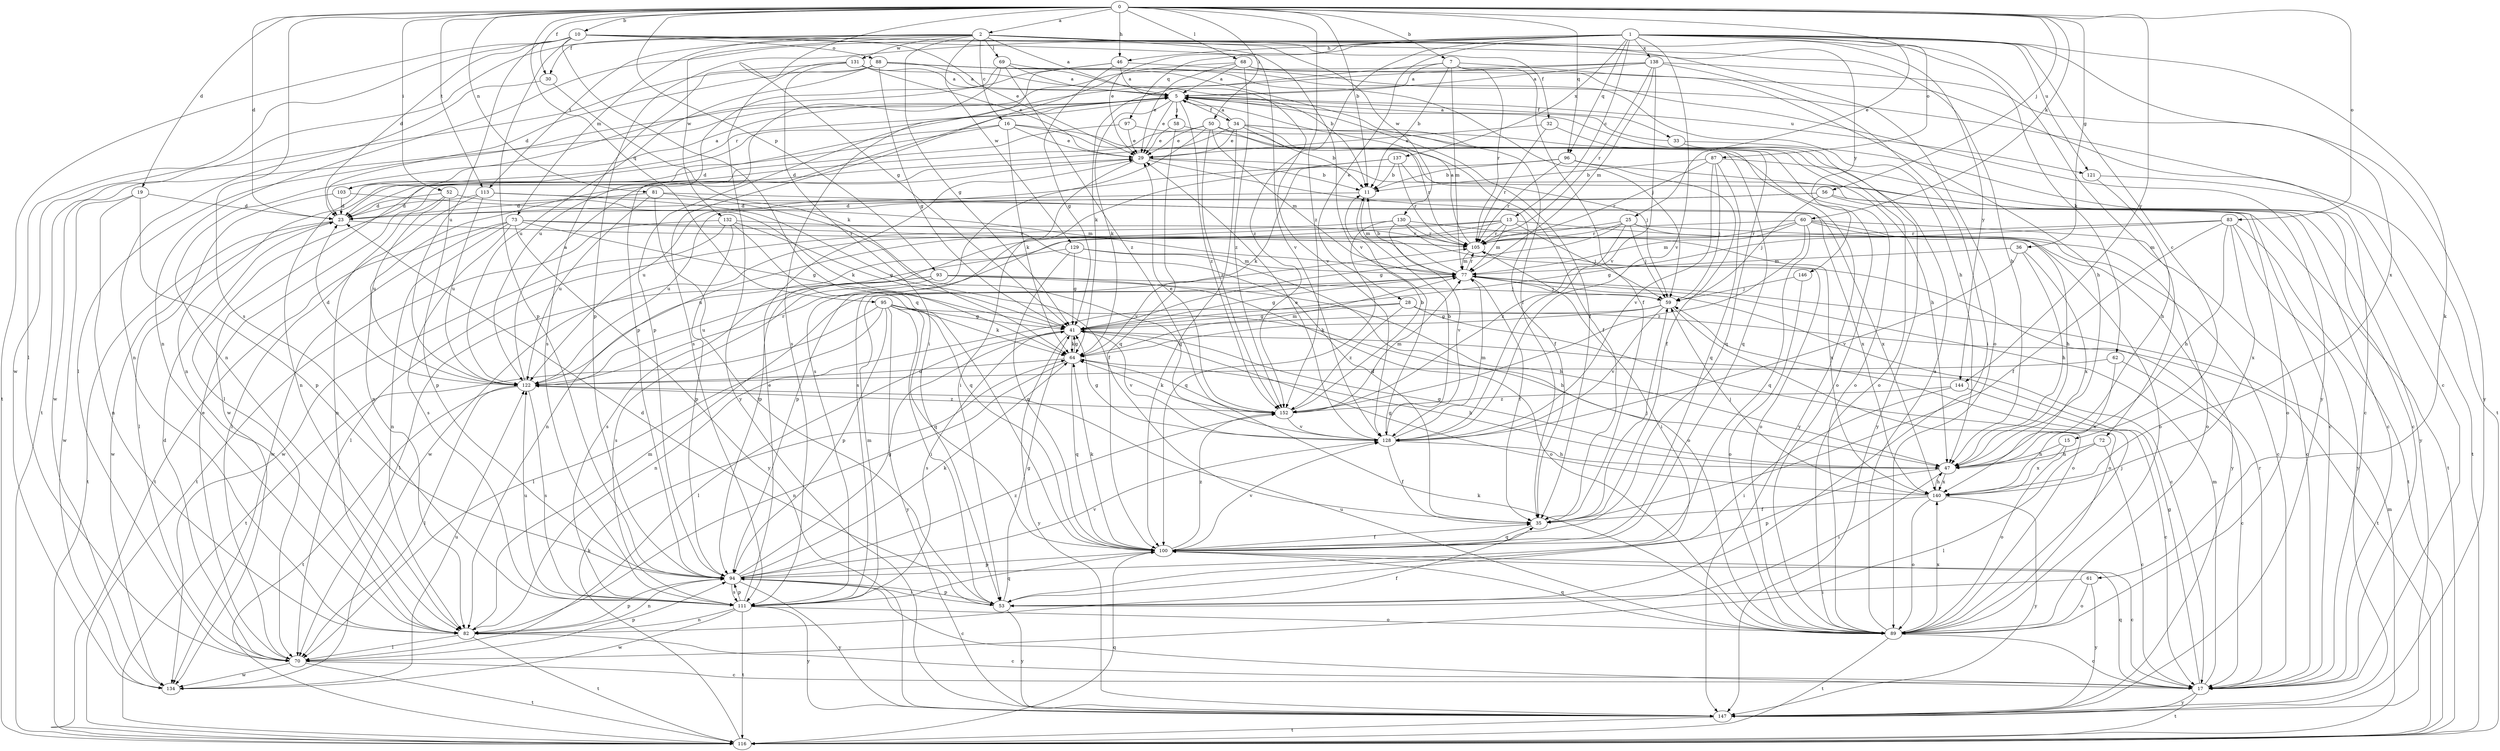 strict digraph  {
0;
1;
2;
5;
7;
10;
11;
13;
15;
16;
17;
19;
23;
25;
28;
29;
30;
32;
33;
34;
35;
36;
41;
46;
47;
50;
52;
53;
56;
58;
59;
60;
61;
62;
64;
68;
69;
70;
72;
73;
77;
81;
82;
83;
87;
88;
89;
93;
94;
95;
96;
97;
100;
103;
105;
111;
113;
116;
121;
122;
128;
129;
130;
131;
132;
134;
137;
138;
140;
144;
146;
147;
152;
0 -> 2  [label=a];
0 -> 7  [label=b];
0 -> 10  [label=b];
0 -> 11  [label=b];
0 -> 19  [label=d];
0 -> 23  [label=d];
0 -> 25  [label=e];
0 -> 30  [label=f];
0 -> 36  [label=g];
0 -> 41  [label=g];
0 -> 46  [label=h];
0 -> 50  [label=i];
0 -> 52  [label=i];
0 -> 56  [label=j];
0 -> 60  [label=k];
0 -> 68  [label=l];
0 -> 81  [label=n];
0 -> 83  [label=o];
0 -> 93  [label=p];
0 -> 95  [label=q];
0 -> 96  [label=q];
0 -> 111  [label=s];
0 -> 113  [label=t];
0 -> 144  [label=y];
0 -> 152  [label=z];
1 -> 13  [label=c];
1 -> 15  [label=c];
1 -> 28  [label=e];
1 -> 29  [label=e];
1 -> 46  [label=h];
1 -> 61  [label=k];
1 -> 62  [label=k];
1 -> 72  [label=m];
1 -> 82  [label=n];
1 -> 87  [label=o];
1 -> 94  [label=p];
1 -> 96  [label=q];
1 -> 97  [label=q];
1 -> 121  [label=u];
1 -> 128  [label=v];
1 -> 137  [label=x];
1 -> 138  [label=x];
1 -> 140  [label=x];
1 -> 152  [label=z];
2 -> 5  [label=a];
2 -> 16  [label=c];
2 -> 30  [label=f];
2 -> 32  [label=f];
2 -> 41  [label=g];
2 -> 69  [label=l];
2 -> 73  [label=m];
2 -> 113  [label=t];
2 -> 128  [label=v];
2 -> 129  [label=w];
2 -> 130  [label=w];
2 -> 131  [label=w];
2 -> 132  [label=w];
2 -> 134  [label=w];
2 -> 144  [label=y];
2 -> 146  [label=y];
5 -> 29  [label=e];
5 -> 33  [label=f];
5 -> 34  [label=f];
5 -> 35  [label=f];
5 -> 58  [label=j];
5 -> 64  [label=k];
5 -> 82  [label=n];
5 -> 103  [label=r];
5 -> 121  [label=u];
5 -> 134  [label=w];
5 -> 152  [label=z];
7 -> 5  [label=a];
7 -> 11  [label=b];
7 -> 35  [label=f];
7 -> 47  [label=h];
7 -> 64  [label=k];
7 -> 77  [label=m];
7 -> 105  [label=r];
10 -> 23  [label=d];
10 -> 29  [label=e];
10 -> 47  [label=h];
10 -> 70  [label=l];
10 -> 88  [label=o];
10 -> 89  [label=o];
10 -> 94  [label=p];
10 -> 100  [label=q];
10 -> 116  [label=t];
10 -> 122  [label=u];
10 -> 128  [label=v];
11 -> 23  [label=d];
11 -> 77  [label=m];
13 -> 59  [label=j];
13 -> 77  [label=m];
13 -> 94  [label=p];
13 -> 105  [label=r];
13 -> 122  [label=u];
13 -> 134  [label=w];
13 -> 147  [label=y];
15 -> 47  [label=h];
15 -> 89  [label=o];
15 -> 140  [label=x];
16 -> 23  [label=d];
16 -> 29  [label=e];
16 -> 59  [label=j];
16 -> 64  [label=k];
16 -> 82  [label=n];
16 -> 89  [label=o];
17 -> 41  [label=g];
17 -> 77  [label=m];
17 -> 100  [label=q];
17 -> 105  [label=r];
17 -> 116  [label=t];
17 -> 147  [label=y];
19 -> 23  [label=d];
19 -> 82  [label=n];
19 -> 94  [label=p];
19 -> 134  [label=w];
23 -> 105  [label=r];
23 -> 116  [label=t];
23 -> 134  [label=w];
25 -> 17  [label=c];
25 -> 41  [label=g];
25 -> 59  [label=j];
25 -> 89  [label=o];
25 -> 94  [label=p];
25 -> 105  [label=r];
25 -> 152  [label=z];
28 -> 41  [label=g];
28 -> 82  [label=n];
28 -> 89  [label=o];
28 -> 116  [label=t];
28 -> 152  [label=z];
29 -> 11  [label=b];
29 -> 17  [label=c];
29 -> 35  [label=f];
29 -> 53  [label=i];
29 -> 82  [label=n];
30 -> 64  [label=k];
30 -> 82  [label=n];
32 -> 29  [label=e];
32 -> 89  [label=o];
32 -> 105  [label=r];
33 -> 5  [label=a];
33 -> 17  [label=c];
33 -> 147  [label=y];
34 -> 5  [label=a];
34 -> 11  [label=b];
34 -> 29  [label=e];
34 -> 47  [label=h];
34 -> 70  [label=l];
34 -> 89  [label=o];
34 -> 100  [label=q];
34 -> 105  [label=r];
35 -> 59  [label=j];
35 -> 100  [label=q];
36 -> 47  [label=h];
36 -> 77  [label=m];
36 -> 128  [label=v];
36 -> 140  [label=x];
41 -> 64  [label=k];
41 -> 70  [label=l];
41 -> 111  [label=s];
41 -> 128  [label=v];
41 -> 147  [label=y];
46 -> 5  [label=a];
46 -> 41  [label=g];
46 -> 82  [label=n];
46 -> 111  [label=s];
46 -> 116  [label=t];
47 -> 41  [label=g];
47 -> 53  [label=i];
47 -> 94  [label=p];
47 -> 140  [label=x];
50 -> 23  [label=d];
50 -> 29  [label=e];
50 -> 35  [label=f];
50 -> 77  [label=m];
50 -> 100  [label=q];
50 -> 111  [label=s];
50 -> 152  [label=z];
52 -> 23  [label=d];
52 -> 64  [label=k];
52 -> 82  [label=n];
52 -> 94  [label=p];
52 -> 122  [label=u];
53 -> 23  [label=d];
53 -> 41  [label=g];
53 -> 94  [label=p];
53 -> 147  [label=y];
56 -> 23  [label=d];
56 -> 59  [label=j];
56 -> 89  [label=o];
56 -> 116  [label=t];
56 -> 122  [label=u];
58 -> 29  [label=e];
58 -> 100  [label=q];
58 -> 147  [label=y];
59 -> 41  [label=g];
59 -> 64  [label=k];
59 -> 89  [label=o];
59 -> 128  [label=v];
60 -> 17  [label=c];
60 -> 47  [label=h];
60 -> 77  [label=m];
60 -> 82  [label=n];
60 -> 89  [label=o];
60 -> 100  [label=q];
60 -> 105  [label=r];
60 -> 152  [label=z];
61 -> 53  [label=i];
61 -> 89  [label=o];
61 -> 147  [label=y];
62 -> 17  [label=c];
62 -> 122  [label=u];
62 -> 140  [label=x];
64 -> 41  [label=g];
64 -> 47  [label=h];
64 -> 77  [label=m];
64 -> 82  [label=n];
64 -> 100  [label=q];
64 -> 122  [label=u];
68 -> 5  [label=a];
68 -> 17  [label=c];
68 -> 29  [label=e];
68 -> 111  [label=s];
68 -> 147  [label=y];
68 -> 152  [label=z];
69 -> 5  [label=a];
69 -> 94  [label=p];
69 -> 122  [label=u];
69 -> 128  [label=v];
69 -> 152  [label=z];
70 -> 17  [label=c];
70 -> 23  [label=d];
70 -> 29  [label=e];
70 -> 94  [label=p];
70 -> 116  [label=t];
70 -> 134  [label=w];
72 -> 17  [label=c];
72 -> 47  [label=h];
72 -> 70  [label=l];
73 -> 35  [label=f];
73 -> 41  [label=g];
73 -> 82  [label=n];
73 -> 105  [label=r];
73 -> 111  [label=s];
73 -> 116  [label=t];
73 -> 134  [label=w];
73 -> 147  [label=y];
77 -> 11  [label=b];
77 -> 17  [label=c];
77 -> 35  [label=f];
77 -> 41  [label=g];
77 -> 59  [label=j];
77 -> 105  [label=r];
81 -> 23  [label=d];
81 -> 53  [label=i];
81 -> 122  [label=u];
81 -> 128  [label=v];
81 -> 140  [label=x];
82 -> 17  [label=c];
82 -> 35  [label=f];
82 -> 70  [label=l];
82 -> 77  [label=m];
82 -> 94  [label=p];
82 -> 116  [label=t];
83 -> 35  [label=f];
83 -> 41  [label=g];
83 -> 47  [label=h];
83 -> 105  [label=r];
83 -> 116  [label=t];
83 -> 140  [label=x];
83 -> 147  [label=y];
87 -> 11  [label=b];
87 -> 17  [label=c];
87 -> 59  [label=j];
87 -> 100  [label=q];
87 -> 105  [label=r];
87 -> 128  [label=v];
88 -> 5  [label=a];
88 -> 23  [label=d];
88 -> 35  [label=f];
88 -> 41  [label=g];
88 -> 47  [label=h];
88 -> 59  [label=j];
88 -> 116  [label=t];
88 -> 122  [label=u];
89 -> 5  [label=a];
89 -> 17  [label=c];
89 -> 59  [label=j];
89 -> 64  [label=k];
89 -> 100  [label=q];
89 -> 116  [label=t];
89 -> 122  [label=u];
89 -> 140  [label=x];
93 -> 47  [label=h];
93 -> 59  [label=j];
93 -> 70  [label=l];
93 -> 89  [label=o];
93 -> 111  [label=s];
93 -> 122  [label=u];
94 -> 17  [label=c];
94 -> 41  [label=g];
94 -> 53  [label=i];
94 -> 64  [label=k];
94 -> 82  [label=n];
94 -> 111  [label=s];
94 -> 128  [label=v];
94 -> 147  [label=y];
94 -> 152  [label=z];
95 -> 41  [label=g];
95 -> 47  [label=h];
95 -> 53  [label=i];
95 -> 64  [label=k];
95 -> 70  [label=l];
95 -> 94  [label=p];
95 -> 100  [label=q];
95 -> 116  [label=t];
95 -> 147  [label=y];
96 -> 11  [label=b];
96 -> 17  [label=c];
96 -> 35  [label=f];
96 -> 105  [label=r];
96 -> 122  [label=u];
97 -> 29  [label=e];
97 -> 100  [label=q];
97 -> 134  [label=w];
100 -> 17  [label=c];
100 -> 35  [label=f];
100 -> 64  [label=k];
100 -> 94  [label=p];
100 -> 128  [label=v];
100 -> 152  [label=z];
103 -> 5  [label=a];
103 -> 23  [label=d];
103 -> 70  [label=l];
103 -> 77  [label=m];
105 -> 5  [label=a];
105 -> 53  [label=i];
105 -> 77  [label=m];
111 -> 29  [label=e];
111 -> 77  [label=m];
111 -> 82  [label=n];
111 -> 89  [label=o];
111 -> 94  [label=p];
111 -> 100  [label=q];
111 -> 116  [label=t];
111 -> 122  [label=u];
111 -> 134  [label=w];
111 -> 147  [label=y];
113 -> 23  [label=d];
113 -> 35  [label=f];
113 -> 70  [label=l];
113 -> 122  [label=u];
113 -> 140  [label=x];
116 -> 64  [label=k];
116 -> 77  [label=m];
116 -> 100  [label=q];
121 -> 47  [label=h];
121 -> 116  [label=t];
122 -> 5  [label=a];
122 -> 23  [label=d];
122 -> 70  [label=l];
122 -> 105  [label=r];
122 -> 111  [label=s];
122 -> 116  [label=t];
122 -> 152  [label=z];
128 -> 11  [label=b];
128 -> 29  [label=e];
128 -> 35  [label=f];
128 -> 41  [label=g];
128 -> 47  [label=h];
128 -> 77  [label=m];
129 -> 41  [label=g];
129 -> 77  [label=m];
129 -> 89  [label=o];
129 -> 100  [label=q];
129 -> 111  [label=s];
130 -> 70  [label=l];
130 -> 89  [label=o];
130 -> 100  [label=q];
130 -> 105  [label=r];
130 -> 128  [label=v];
130 -> 140  [label=x];
131 -> 5  [label=a];
131 -> 11  [label=b];
131 -> 29  [label=e];
131 -> 53  [label=i];
131 -> 111  [label=s];
131 -> 147  [label=y];
132 -> 41  [label=g];
132 -> 94  [label=p];
132 -> 100  [label=q];
132 -> 105  [label=r];
132 -> 116  [label=t];
132 -> 134  [label=w];
134 -> 122  [label=u];
137 -> 11  [label=b];
137 -> 64  [label=k];
137 -> 105  [label=r];
137 -> 111  [label=s];
137 -> 147  [label=y];
138 -> 5  [label=a];
138 -> 53  [label=i];
138 -> 70  [label=l];
138 -> 77  [label=m];
138 -> 94  [label=p];
138 -> 105  [label=r];
138 -> 128  [label=v];
138 -> 147  [label=y];
140 -> 35  [label=f];
140 -> 41  [label=g];
140 -> 47  [label=h];
140 -> 59  [label=j];
140 -> 89  [label=o];
140 -> 147  [label=y];
144 -> 17  [label=c];
144 -> 53  [label=i];
144 -> 152  [label=z];
146 -> 59  [label=j];
146 -> 89  [label=o];
147 -> 116  [label=t];
152 -> 11  [label=b];
152 -> 29  [label=e];
152 -> 64  [label=k];
152 -> 77  [label=m];
152 -> 128  [label=v];
}
